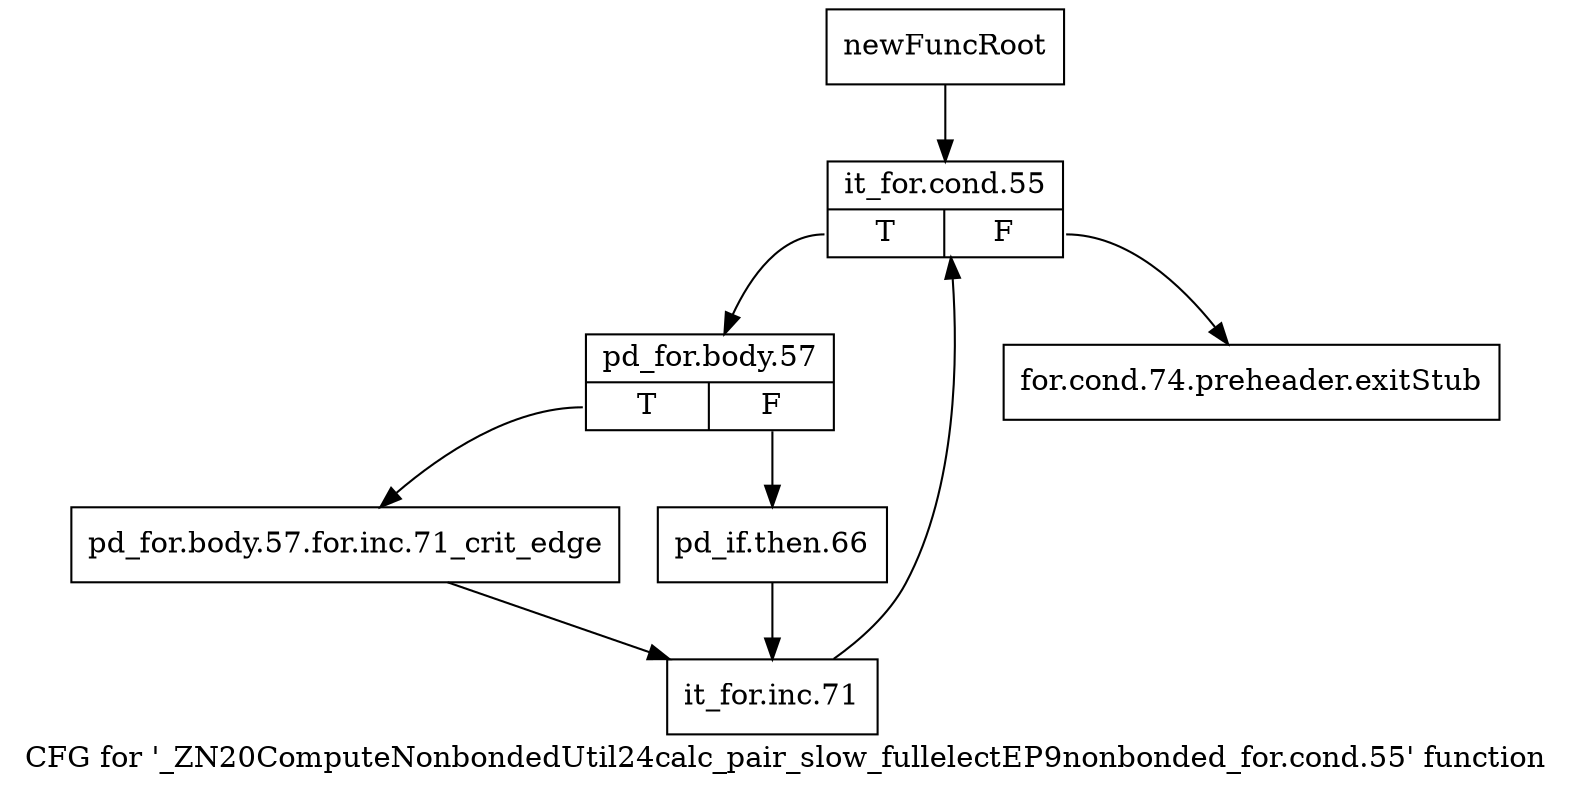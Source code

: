 digraph "CFG for '_ZN20ComputeNonbondedUtil24calc_pair_slow_fullelectEP9nonbonded_for.cond.55' function" {
	label="CFG for '_ZN20ComputeNonbondedUtil24calc_pair_slow_fullelectEP9nonbonded_for.cond.55' function";

	Node0x25339a0 [shape=record,label="{newFuncRoot}"];
	Node0x25339a0 -> Node0x2533a40;
	Node0x25339f0 [shape=record,label="{for.cond.74.preheader.exitStub}"];
	Node0x2533a40 [shape=record,label="{it_for.cond.55|{<s0>T|<s1>F}}"];
	Node0x2533a40:s0 -> Node0x2533a90;
	Node0x2533a40:s1 -> Node0x25339f0;
	Node0x2533a90 [shape=record,label="{pd_for.body.57|{<s0>T|<s1>F}}"];
	Node0x2533a90:s0 -> Node0x2533b30;
	Node0x2533a90:s1 -> Node0x2533ae0;
	Node0x2533ae0 [shape=record,label="{pd_if.then.66}"];
	Node0x2533ae0 -> Node0x2533b80;
	Node0x2533b30 [shape=record,label="{pd_for.body.57.for.inc.71_crit_edge}"];
	Node0x2533b30 -> Node0x2533b80;
	Node0x2533b80 [shape=record,label="{it_for.inc.71}"];
	Node0x2533b80 -> Node0x2533a40;
}
